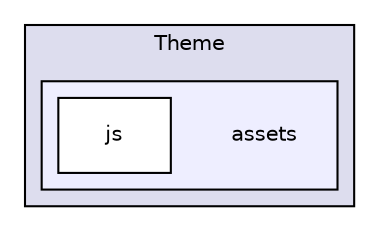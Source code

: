 digraph "C:/StandardSubject/Theme/assets" {
  compound=true
  node [ fontsize="10", fontname="Helvetica"];
  edge [ labelfontsize="10", labelfontname="Helvetica"];
  subgraph clusterdir_2c44d5571b5a8f93f3627c04b7ef88a6 {
    graph [ bgcolor="#ddddee", pencolor="black", label="Theme" fontname="Helvetica", fontsize="10", URL="dir_2c44d5571b5a8f93f3627c04b7ef88a6.html"]
  subgraph clusterdir_6bddfbb0650a0a9853e6cc3440d06c34 {
    graph [ bgcolor="#eeeeff", pencolor="black", label="" URL="dir_6bddfbb0650a0a9853e6cc3440d06c34.html"];
    dir_6bddfbb0650a0a9853e6cc3440d06c34 [shape=plaintext label="assets"];
    dir_ccc4fbf49caa94b21f01cabd79f6fe25 [shape=box label="js" color="black" fillcolor="white" style="filled" URL="dir_ccc4fbf49caa94b21f01cabd79f6fe25.html"];
  }
  }
}

